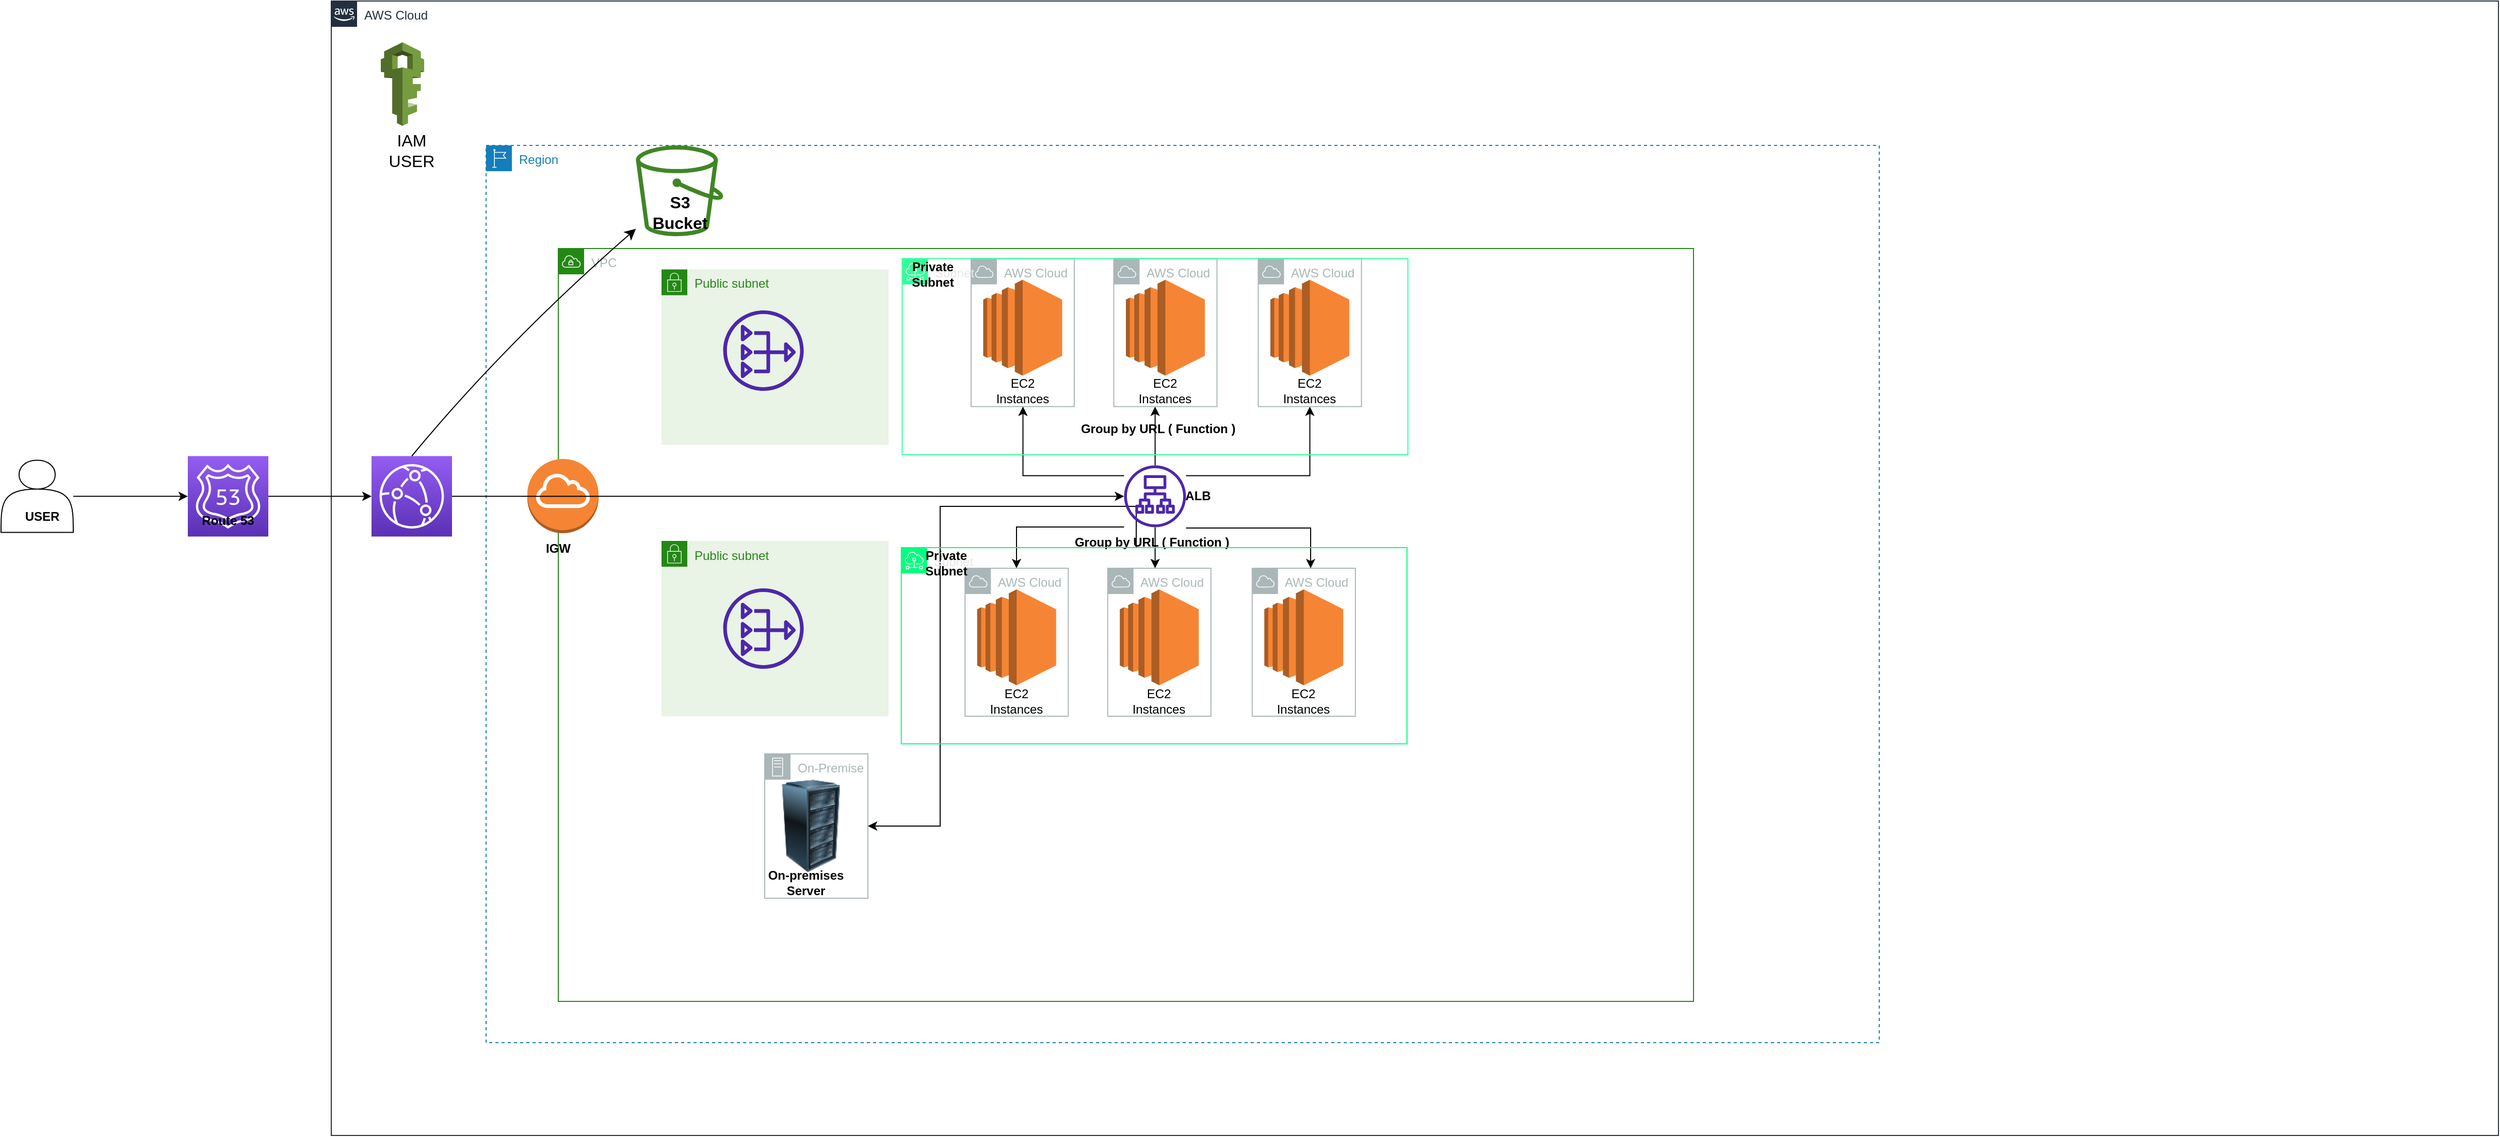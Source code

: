 <mxfile version="21.1.5" type="github">
  <diagram id="Ht1M8jgEwFfnCIfOTk4-" name="Page-1">
    <mxGraphModel dx="2357" dy="1656" grid="1" gridSize="10" guides="1" tooltips="1" connect="1" arrows="1" fold="1" page="1" pageScale="1" pageWidth="1169" pageHeight="827" math="0" shadow="0">
      <root>
        <mxCell id="0" />
        <mxCell id="1" parent="0" />
        <mxCell id="IgCXTQMukGuZrth8DPhS-2" value="AWS Cloud" style="points=[[0,0],[0.25,0],[0.5,0],[0.75,0],[1,0],[1,0.25],[1,0.5],[1,0.75],[1,1],[0.75,1],[0.5,1],[0.25,1],[0,1],[0,0.75],[0,0.5],[0,0.25]];outlineConnect=0;gradientColor=none;html=1;whiteSpace=wrap;fontSize=12;fontStyle=0;container=1;pointerEvents=0;collapsible=0;recursiveResize=0;shape=mxgraph.aws4.group;grIcon=mxgraph.aws4.group_aws_cloud_alt;strokeColor=#232F3E;fillColor=none;verticalAlign=top;align=left;spacingLeft=30;fontColor=#232F3E;dashed=0;" parent="1" vertex="1">
          <mxGeometry x="-660" y="-230" width="2100" height="1100" as="geometry" />
        </mxCell>
        <mxCell id="IgCXTQMukGuZrth8DPhS-18" value="&lt;b&gt;Cloud Front&lt;/b&gt;" style="text;strokeColor=none;align=center;fillColor=none;html=1;verticalAlign=middle;whiteSpace=wrap;rounded=0;" parent="IgCXTQMukGuZrth8DPhS-2" vertex="1">
          <mxGeometry x="57" y="490" width="60" height="30" as="geometry" />
        </mxCell>
        <mxCell id="r6WSz_JVBPb8-_I4pMfm-1" value="" style="outlineConnect=0;dashed=0;verticalLabelPosition=bottom;verticalAlign=top;align=center;html=1;shape=mxgraph.aws3.iam;fillColor=#759C3E;gradientColor=none;fontSize=16;" parent="IgCXTQMukGuZrth8DPhS-2" vertex="1">
          <mxGeometry x="48" y="40" width="42" height="81" as="geometry" />
        </mxCell>
        <mxCell id="r6WSz_JVBPb8-_I4pMfm-2" value="IAM USER" style="text;strokeColor=none;align=center;fillColor=none;html=1;verticalAlign=middle;whiteSpace=wrap;rounded=0;fontSize=16;" parent="IgCXTQMukGuZrth8DPhS-2" vertex="1">
          <mxGeometry x="48" y="130" width="60" height="30" as="geometry" />
        </mxCell>
        <mxCell id="IgCXTQMukGuZrth8DPhS-12" value="Region" style="points=[[0,0],[0.25,0],[0.5,0],[0.75,0],[1,0],[1,0.25],[1,0.5],[1,0.75],[1,1],[0.75,1],[0.5,1],[0.25,1],[0,1],[0,0.75],[0,0.5],[0,0.25]];outlineConnect=0;gradientColor=none;html=1;whiteSpace=wrap;fontSize=12;fontStyle=0;container=1;pointerEvents=0;collapsible=0;recursiveResize=0;shape=mxgraph.aws4.group;grIcon=mxgraph.aws4.group_region;strokeColor=#147EBA;fillColor=none;verticalAlign=top;align=left;spacingLeft=30;fontColor=#147EBA;dashed=1;" parent="IgCXTQMukGuZrth8DPhS-2" vertex="1">
          <mxGeometry x="150" y="140" width="1350" height="870" as="geometry" />
        </mxCell>
        <mxCell id="r6WSz_JVBPb8-_I4pMfm-3" value="" style="sketch=0;outlineConnect=0;fontColor=#232F3E;gradientColor=none;fillColor=#3F8624;strokeColor=none;dashed=0;verticalLabelPosition=bottom;verticalAlign=top;align=center;html=1;fontSize=12;fontStyle=0;aspect=fixed;pointerEvents=1;shape=mxgraph.aws4.bucket;" parent="IgCXTQMukGuZrth8DPhS-12" vertex="1">
          <mxGeometry x="145.19" width="84.62" height="88" as="geometry" />
        </mxCell>
        <mxCell id="r6WSz_JVBPb8-_I4pMfm-4" value="&lt;b&gt;S3 Bucket&lt;/b&gt;" style="text;strokeColor=none;align=center;fillColor=none;html=1;verticalAlign=middle;whiteSpace=wrap;rounded=0;fontSize=16;" parent="IgCXTQMukGuZrth8DPhS-12" vertex="1">
          <mxGeometry x="157.5" y="50" width="60" height="30" as="geometry" />
        </mxCell>
        <mxCell id="IgCXTQMukGuZrth8DPhS-20" value="VPC" style="points=[[0,0],[0.25,0],[0.5,0],[0.75,0],[1,0],[1,0.25],[1,0.5],[1,0.75],[1,1],[0.75,1],[0.5,1],[0.25,1],[0,1],[0,0.75],[0,0.5],[0,0.25]];outlineConnect=0;gradientColor=none;html=1;whiteSpace=wrap;fontSize=12;fontStyle=0;container=1;pointerEvents=0;collapsible=0;recursiveResize=0;shape=mxgraph.aws4.group;grIcon=mxgraph.aws4.group_vpc;strokeColor=#248814;fillColor=none;verticalAlign=top;align=left;spacingLeft=30;fontColor=#AAB7B8;dashed=0;" parent="IgCXTQMukGuZrth8DPhS-12" vertex="1">
          <mxGeometry x="70" y="100" width="1100" height="730" as="geometry" />
        </mxCell>
        <mxCell id="IgCXTQMukGuZrth8DPhS-19" value="" style="outlineConnect=0;dashed=0;verticalLabelPosition=bottom;verticalAlign=top;align=center;html=1;shape=mxgraph.aws3.ec2;fillColor=#F58534;gradientColor=none;" parent="IgCXTQMukGuZrth8DPhS-20" vertex="1">
          <mxGeometry x="411.75" y="30.25" width="76.5" height="93" as="geometry" />
        </mxCell>
        <mxCell id="IgCXTQMukGuZrth8DPhS-21" value="EC2 Instances" style="text;strokeColor=none;align=center;fillColor=none;html=1;verticalAlign=middle;whiteSpace=wrap;rounded=0;" parent="IgCXTQMukGuZrth8DPhS-20" vertex="1">
          <mxGeometry x="420" y="123.25" width="60" height="30" as="geometry" />
        </mxCell>
        <mxCell id="IgCXTQMukGuZrth8DPhS-23" value="On-Premise" style="sketch=0;outlineConnect=0;gradientColor=none;html=1;whiteSpace=wrap;fontSize=12;fontStyle=0;shape=mxgraph.aws4.group;grIcon=mxgraph.aws4.group_on_premise;strokeColor=#AAB7B8;fillColor=none;verticalAlign=top;align=left;spacingLeft=30;fontColor=#AAB7B8;dashed=0;" parent="IgCXTQMukGuZrth8DPhS-20" vertex="1">
          <mxGeometry x="200" y="490" width="100" height="140" as="geometry" />
        </mxCell>
        <mxCell id="IgCXTQMukGuZrth8DPhS-24" value="" style="image;html=1;image=img/lib/clip_art/computers/Server_Rack_128x128.png" parent="IgCXTQMukGuZrth8DPhS-20" vertex="1">
          <mxGeometry x="200" y="515" width="90" height="90" as="geometry" />
        </mxCell>
        <mxCell id="IgCXTQMukGuZrth8DPhS-25" value="AWS Cloud" style="sketch=0;outlineConnect=0;gradientColor=none;html=1;whiteSpace=wrap;fontSize=12;fontStyle=0;shape=mxgraph.aws4.group;grIcon=mxgraph.aws4.group_aws_cloud;strokeColor=#AAB7B8;fillColor=none;verticalAlign=top;align=left;spacingLeft=30;fontColor=#AAB7B8;dashed=0;" parent="IgCXTQMukGuZrth8DPhS-20" vertex="1">
          <mxGeometry x="400" y="9.75" width="100" height="143.5" as="geometry" />
        </mxCell>
        <mxCell id="IgCXTQMukGuZrth8DPhS-27" style="edgeStyle=orthogonalEdgeStyle;rounded=0;orthogonalLoop=1;jettySize=auto;html=1;" parent="IgCXTQMukGuZrth8DPhS-20" source="UFWAyGBda8T7piXSCeyq-30" target="IgCXTQMukGuZrth8DPhS-23" edge="1">
          <mxGeometry relative="1" as="geometry">
            <Array as="points">
              <mxPoint x="560" y="250" />
              <mxPoint x="370" y="250" />
              <mxPoint x="370" y="560" />
            </Array>
          </mxGeometry>
        </mxCell>
        <mxCell id="IgCXTQMukGuZrth8DPhS-46" style="edgeStyle=orthogonalEdgeStyle;rounded=0;orthogonalLoop=1;jettySize=auto;html=1;" parent="IgCXTQMukGuZrth8DPhS-20" source="IgCXTQMukGuZrth8DPhS-14" target="IgCXTQMukGuZrth8DPhS-41" edge="1">
          <mxGeometry relative="1" as="geometry">
            <Array as="points">
              <mxPoint x="578.25" y="180.25" />
              <mxPoint x="578.25" y="180.25" />
            </Array>
          </mxGeometry>
        </mxCell>
        <mxCell id="IgCXTQMukGuZrth8DPhS-48" style="edgeStyle=orthogonalEdgeStyle;rounded=0;orthogonalLoop=1;jettySize=auto;html=1;" parent="IgCXTQMukGuZrth8DPhS-20" source="IgCXTQMukGuZrth8DPhS-14" target="IgCXTQMukGuZrth8DPhS-44" edge="1">
          <mxGeometry relative="1" as="geometry">
            <Array as="points">
              <mxPoint x="728.25" y="220.25" />
            </Array>
          </mxGeometry>
        </mxCell>
        <mxCell id="UFWAyGBda8T7piXSCeyq-20" value="" style="edgeStyle=orthogonalEdgeStyle;rounded=0;orthogonalLoop=1;jettySize=auto;html=1;" edge="1" parent="IgCXTQMukGuZrth8DPhS-20" source="IgCXTQMukGuZrth8DPhS-14" target="UFWAyGBda8T7piXSCeyq-15">
          <mxGeometry relative="1" as="geometry">
            <Array as="points">
              <mxPoint x="578" y="300" />
              <mxPoint x="578" y="300" />
            </Array>
          </mxGeometry>
        </mxCell>
        <mxCell id="UFWAyGBda8T7piXSCeyq-21" style="edgeStyle=orthogonalEdgeStyle;rounded=0;orthogonalLoop=1;jettySize=auto;html=1;" edge="1" parent="IgCXTQMukGuZrth8DPhS-20" source="IgCXTQMukGuZrth8DPhS-14" target="UFWAyGBda8T7piXSCeyq-9">
          <mxGeometry relative="1" as="geometry">
            <Array as="points">
              <mxPoint x="444" y="270" />
            </Array>
          </mxGeometry>
        </mxCell>
        <mxCell id="IgCXTQMukGuZrth8DPhS-14" value="" style="sketch=0;outlineConnect=0;fontColor=#232F3E;gradientColor=none;fillColor=#4D27AA;strokeColor=none;dashed=0;verticalLabelPosition=bottom;verticalAlign=top;align=center;html=1;fontSize=12;fontStyle=0;aspect=fixed;pointerEvents=1;shape=mxgraph.aws4.application_load_balancer;" parent="IgCXTQMukGuZrth8DPhS-20" vertex="1">
          <mxGeometry x="548.25" y="210.25" width="60" height="60" as="geometry" />
        </mxCell>
        <mxCell id="IgCXTQMukGuZrth8DPhS-26" style="edgeStyle=orthogonalEdgeStyle;rounded=0;orthogonalLoop=1;jettySize=auto;html=1;" parent="IgCXTQMukGuZrth8DPhS-20" source="IgCXTQMukGuZrth8DPhS-14" target="IgCXTQMukGuZrth8DPhS-25" edge="1">
          <mxGeometry relative="1" as="geometry">
            <Array as="points">
              <mxPoint x="450.25" y="220.25" />
            </Array>
          </mxGeometry>
        </mxCell>
        <mxCell id="IgCXTQMukGuZrth8DPhS-28" value="&lt;b&gt;On-premises Server&lt;/b&gt;" style="text;strokeColor=none;align=center;fillColor=none;html=1;verticalAlign=middle;whiteSpace=wrap;rounded=0;" parent="IgCXTQMukGuZrth8DPhS-20" vertex="1">
          <mxGeometry x="190" y="600" width="100" height="30" as="geometry" />
        </mxCell>
        <mxCell id="IgCXTQMukGuZrth8DPhS-39" value="" style="outlineConnect=0;dashed=0;verticalLabelPosition=bottom;verticalAlign=top;align=center;html=1;shape=mxgraph.aws3.ec2;fillColor=#F58534;gradientColor=none;" parent="IgCXTQMukGuZrth8DPhS-20" vertex="1">
          <mxGeometry x="550" y="30.25" width="76.5" height="93" as="geometry" />
        </mxCell>
        <mxCell id="IgCXTQMukGuZrth8DPhS-40" value="EC2 Instances" style="text;strokeColor=none;align=center;fillColor=none;html=1;verticalAlign=middle;whiteSpace=wrap;rounded=0;" parent="IgCXTQMukGuZrth8DPhS-20" vertex="1">
          <mxGeometry x="558.25" y="123.25" width="60" height="30" as="geometry" />
        </mxCell>
        <mxCell id="IgCXTQMukGuZrth8DPhS-41" value="AWS Cloud" style="sketch=0;outlineConnect=0;gradientColor=none;html=1;whiteSpace=wrap;fontSize=12;fontStyle=0;shape=mxgraph.aws4.group;grIcon=mxgraph.aws4.group_aws_cloud;strokeColor=#AAB7B8;fillColor=none;verticalAlign=top;align=left;spacingLeft=30;fontColor=#AAB7B8;dashed=0;" parent="IgCXTQMukGuZrth8DPhS-20" vertex="1">
          <mxGeometry x="538.25" y="9.75" width="100" height="143.5" as="geometry" />
        </mxCell>
        <mxCell id="IgCXTQMukGuZrth8DPhS-42" value="" style="outlineConnect=0;dashed=0;verticalLabelPosition=bottom;verticalAlign=top;align=center;html=1;shape=mxgraph.aws3.ec2;fillColor=#F58534;gradientColor=none;" parent="IgCXTQMukGuZrth8DPhS-20" vertex="1">
          <mxGeometry x="690" y="30.25" width="76.5" height="93" as="geometry" />
        </mxCell>
        <mxCell id="IgCXTQMukGuZrth8DPhS-43" value="EC2 Instances" style="text;strokeColor=none;align=center;fillColor=none;html=1;verticalAlign=middle;whiteSpace=wrap;rounded=0;" parent="IgCXTQMukGuZrth8DPhS-20" vertex="1">
          <mxGeometry x="698.25" y="123.25" width="60" height="30" as="geometry" />
        </mxCell>
        <mxCell id="IgCXTQMukGuZrth8DPhS-44" value="AWS Cloud" style="sketch=0;outlineConnect=0;gradientColor=none;html=1;whiteSpace=wrap;fontSize=12;fontStyle=0;shape=mxgraph.aws4.group;grIcon=mxgraph.aws4.group_aws_cloud;strokeColor=#AAB7B8;fillColor=none;verticalAlign=top;align=left;spacingLeft=30;fontColor=#AAB7B8;dashed=0;" parent="IgCXTQMukGuZrth8DPhS-20" vertex="1">
          <mxGeometry x="678.25" y="9.75" width="100" height="143.5" as="geometry" />
        </mxCell>
        <mxCell id="IgCXTQMukGuZrth8DPhS-50" value="&lt;b&gt;Group by URL ( Function )&amp;nbsp;&lt;/b&gt;" style="text;strokeColor=none;align=center;fillColor=none;html=1;verticalAlign=middle;whiteSpace=wrap;rounded=0;" parent="IgCXTQMukGuZrth8DPhS-20" vertex="1">
          <mxGeometry x="488.25" y="160.25" width="190" height="30" as="geometry" />
        </mxCell>
        <mxCell id="IgCXTQMukGuZrth8DPhS-17" value="&lt;b&gt;ALB&lt;/b&gt;" style="text;strokeColor=none;align=center;fillColor=none;html=1;verticalAlign=middle;whiteSpace=wrap;rounded=0;" parent="IgCXTQMukGuZrth8DPhS-20" vertex="1">
          <mxGeometry x="590" y="225.25" width="60" height="30" as="geometry" />
        </mxCell>
        <mxCell id="UFWAyGBda8T7piXSCeyq-2" value="" style="outlineConnect=0;dashed=0;verticalLabelPosition=bottom;verticalAlign=top;align=center;html=1;shape=mxgraph.aws3.internet_gateway;fillColor=#F58534;gradientColor=none;" vertex="1" parent="IgCXTQMukGuZrth8DPhS-20">
          <mxGeometry x="-30" y="204" width="69" height="72" as="geometry" />
        </mxCell>
        <mxCell id="UFWAyGBda8T7piXSCeyq-3" value="&lt;b&gt;IGW&lt;/b&gt;" style="text;strokeColor=none;align=center;fillColor=none;html=1;verticalAlign=middle;whiteSpace=wrap;rounded=0;" vertex="1" parent="IgCXTQMukGuZrth8DPhS-20">
          <mxGeometry x="-30" y="276" width="60" height="30" as="geometry" />
        </mxCell>
        <mxCell id="UFWAyGBda8T7piXSCeyq-4" value="Public subnet" style="points=[[0,0],[0.25,0],[0.5,0],[0.75,0],[1,0],[1,0.25],[1,0.5],[1,0.75],[1,1],[0.75,1],[0.5,1],[0.25,1],[0,1],[0,0.75],[0,0.5],[0,0.25]];outlineConnect=0;gradientColor=none;html=1;whiteSpace=wrap;fontSize=12;fontStyle=0;container=1;pointerEvents=0;collapsible=0;recursiveResize=0;shape=mxgraph.aws4.group;grIcon=mxgraph.aws4.group_security_group;grStroke=0;strokeColor=#248814;fillColor=#E9F3E6;verticalAlign=top;align=left;spacingLeft=30;fontColor=#248814;dashed=0;" vertex="1" parent="IgCXTQMukGuZrth8DPhS-20">
          <mxGeometry x="100" y="283.5" width="220" height="170" as="geometry" />
        </mxCell>
        <mxCell id="UFWAyGBda8T7piXSCeyq-34" value="" style="sketch=0;outlineConnect=0;fontColor=#232F3E;gradientColor=none;fillColor=#4D27AA;strokeColor=none;dashed=0;verticalLabelPosition=bottom;verticalAlign=top;align=center;html=1;fontSize=12;fontStyle=0;aspect=fixed;pointerEvents=1;shape=mxgraph.aws4.nat_gateway;" vertex="1" parent="UFWAyGBda8T7piXSCeyq-4">
          <mxGeometry x="59.81" y="46" width="78" height="78" as="geometry" />
        </mxCell>
        <mxCell id="UFWAyGBda8T7piXSCeyq-7" value="" style="outlineConnect=0;dashed=0;verticalLabelPosition=bottom;verticalAlign=top;align=center;html=1;shape=mxgraph.aws3.ec2;fillColor=#F58534;gradientColor=none;" vertex="1" parent="IgCXTQMukGuZrth8DPhS-20">
          <mxGeometry x="405.88" y="330.5" width="76.5" height="93" as="geometry" />
        </mxCell>
        <mxCell id="UFWAyGBda8T7piXSCeyq-8" value="EC2 Instances" style="text;strokeColor=none;align=center;fillColor=none;html=1;verticalAlign=middle;whiteSpace=wrap;rounded=0;" vertex="1" parent="IgCXTQMukGuZrth8DPhS-20">
          <mxGeometry x="414.13" y="423.5" width="60" height="30" as="geometry" />
        </mxCell>
        <mxCell id="UFWAyGBda8T7piXSCeyq-9" value="AWS Cloud" style="sketch=0;outlineConnect=0;gradientColor=none;html=1;whiteSpace=wrap;fontSize=12;fontStyle=0;shape=mxgraph.aws4.group;grIcon=mxgraph.aws4.group_aws_cloud;strokeColor=#AAB7B8;fillColor=none;verticalAlign=top;align=left;spacingLeft=30;fontColor=#AAB7B8;dashed=0;" vertex="1" parent="IgCXTQMukGuZrth8DPhS-20">
          <mxGeometry x="394.13" y="310" width="100" height="143.5" as="geometry" />
        </mxCell>
        <mxCell id="UFWAyGBda8T7piXSCeyq-13" value="" style="outlineConnect=0;dashed=0;verticalLabelPosition=bottom;verticalAlign=top;align=center;html=1;shape=mxgraph.aws3.ec2;fillColor=#F58534;gradientColor=none;" vertex="1" parent="IgCXTQMukGuZrth8DPhS-20">
          <mxGeometry x="544.13" y="330.5" width="76.5" height="93" as="geometry" />
        </mxCell>
        <mxCell id="UFWAyGBda8T7piXSCeyq-14" value="EC2 Instances" style="text;strokeColor=none;align=center;fillColor=none;html=1;verticalAlign=middle;whiteSpace=wrap;rounded=0;" vertex="1" parent="IgCXTQMukGuZrth8DPhS-20">
          <mxGeometry x="552.38" y="423.5" width="60" height="30" as="geometry" />
        </mxCell>
        <mxCell id="UFWAyGBda8T7piXSCeyq-15" value="AWS Cloud" style="sketch=0;outlineConnect=0;gradientColor=none;html=1;whiteSpace=wrap;fontSize=12;fontStyle=0;shape=mxgraph.aws4.group;grIcon=mxgraph.aws4.group_aws_cloud;strokeColor=#AAB7B8;fillColor=none;verticalAlign=top;align=left;spacingLeft=30;fontColor=#AAB7B8;dashed=0;" vertex="1" parent="IgCXTQMukGuZrth8DPhS-20">
          <mxGeometry x="532.38" y="310" width="100" height="143.5" as="geometry" />
        </mxCell>
        <mxCell id="UFWAyGBda8T7piXSCeyq-16" value="" style="outlineConnect=0;dashed=0;verticalLabelPosition=bottom;verticalAlign=top;align=center;html=1;shape=mxgraph.aws3.ec2;fillColor=#F58534;gradientColor=none;" vertex="1" parent="IgCXTQMukGuZrth8DPhS-20">
          <mxGeometry x="684.13" y="330.5" width="76.5" height="93" as="geometry" />
        </mxCell>
        <mxCell id="UFWAyGBda8T7piXSCeyq-17" value="EC2 Instances" style="text;strokeColor=none;align=center;fillColor=none;html=1;verticalAlign=middle;whiteSpace=wrap;rounded=0;" vertex="1" parent="IgCXTQMukGuZrth8DPhS-20">
          <mxGeometry x="692.38" y="423.5" width="60" height="30" as="geometry" />
        </mxCell>
        <mxCell id="UFWAyGBda8T7piXSCeyq-18" value="&lt;b&gt;Group by URL ( Function )&amp;nbsp;&lt;/b&gt;" style="text;strokeColor=none;align=center;fillColor=none;html=1;verticalAlign=middle;whiteSpace=wrap;rounded=0;" vertex="1" parent="IgCXTQMukGuZrth8DPhS-20">
          <mxGeometry x="482.38" y="270.25" width="190" height="30" as="geometry" />
        </mxCell>
        <mxCell id="UFWAyGBda8T7piXSCeyq-19" value="AWS Cloud" style="sketch=0;outlineConnect=0;gradientColor=none;html=1;whiteSpace=wrap;fontSize=12;fontStyle=0;shape=mxgraph.aws4.group;grIcon=mxgraph.aws4.group_aws_cloud;strokeColor=#AAB7B8;fillColor=none;verticalAlign=top;align=left;spacingLeft=30;fontColor=#AAB7B8;dashed=0;" vertex="1" parent="IgCXTQMukGuZrth8DPhS-20">
          <mxGeometry x="672.38" y="310" width="100" height="143.5" as="geometry" />
        </mxCell>
        <mxCell id="UFWAyGBda8T7piXSCeyq-25" style="edgeStyle=orthogonalEdgeStyle;rounded=0;orthogonalLoop=1;jettySize=auto;html=1;" edge="1" parent="IgCXTQMukGuZrth8DPhS-20" target="UFWAyGBda8T7piXSCeyq-19">
          <mxGeometry relative="1" as="geometry">
            <Array as="points">
              <mxPoint x="729" y="271" />
            </Array>
            <mxPoint x="608.25" y="271" as="sourcePoint" />
            <mxPoint x="728.25" y="204" as="targetPoint" />
          </mxGeometry>
        </mxCell>
        <mxCell id="UFWAyGBda8T7piXSCeyq-6" value="Public subnet" style="points=[[0,0],[0.25,0],[0.5,0],[0.75,0],[1,0],[1,0.25],[1,0.5],[1,0.75],[1,1],[0.75,1],[0.5,1],[0.25,1],[0,1],[0,0.75],[0,0.5],[0,0.25]];outlineConnect=0;gradientColor=none;html=1;whiteSpace=wrap;fontSize=12;fontStyle=0;container=1;pointerEvents=0;collapsible=0;recursiveResize=0;shape=mxgraph.aws4.group;grIcon=mxgraph.aws4.group_security_group;grStroke=0;strokeColor=#248814;fillColor=#E9F3E6;verticalAlign=top;align=left;spacingLeft=30;fontColor=#248814;dashed=0;" vertex="1" parent="IgCXTQMukGuZrth8DPhS-20">
          <mxGeometry x="100" y="20.25" width="220" height="170" as="geometry" />
        </mxCell>
        <mxCell id="UFWAyGBda8T7piXSCeyq-33" value="" style="sketch=0;outlineConnect=0;fontColor=#232F3E;gradientColor=none;fillColor=#4D27AA;strokeColor=none;dashed=0;verticalLabelPosition=bottom;verticalAlign=top;align=center;html=1;fontSize=12;fontStyle=0;aspect=fixed;pointerEvents=1;shape=mxgraph.aws4.nat_gateway;" vertex="1" parent="UFWAyGBda8T7piXSCeyq-6">
          <mxGeometry x="59.81" y="39.75" width="78" height="78" as="geometry" />
        </mxCell>
        <mxCell id="UFWAyGBda8T7piXSCeyq-28" value="Subnet" style="sketch=0;outlineConnect=0;gradientColor=none;html=1;whiteSpace=wrap;fontSize=12;fontStyle=0;shape=mxgraph.aws4.group;grIcon=mxgraph.aws4.group_subnet;strokeColor=#33FF99;fillColor=none;verticalAlign=top;align=left;spacingLeft=30;fontColor=#E8E8E8;dashed=0;" vertex="1" parent="IgCXTQMukGuZrth8DPhS-20">
          <mxGeometry x="333.25" y="9.75" width="490" height="190.25" as="geometry" />
        </mxCell>
        <mxCell id="UFWAyGBda8T7piXSCeyq-29" value="&lt;b&gt;Private Subnet&lt;/b&gt;" style="text;strokeColor=none;align=center;fillColor=none;html=1;verticalAlign=middle;whiteSpace=wrap;rounded=0;" vertex="1" parent="IgCXTQMukGuZrth8DPhS-20">
          <mxGeometry x="333.25" y="9.75" width="60" height="30" as="geometry" />
        </mxCell>
        <mxCell id="UFWAyGBda8T7piXSCeyq-30" value="Subnet" style="sketch=0;outlineConnect=0;gradientColor=none;html=1;whiteSpace=wrap;fontSize=12;fontStyle=0;shape=mxgraph.aws4.group;grIcon=mxgraph.aws4.group_subnet;strokeColor=#00FF80;fillColor=none;verticalAlign=top;align=left;spacingLeft=30;fontColor=#E8E8E8;dashed=0;" vertex="1" parent="IgCXTQMukGuZrth8DPhS-20">
          <mxGeometry x="332.38" y="290" width="490" height="190.25" as="geometry" />
        </mxCell>
        <mxCell id="UFWAyGBda8T7piXSCeyq-32" value="&lt;b&gt;Private Subnet&lt;/b&gt;" style="text;strokeColor=none;align=center;fillColor=none;html=1;verticalAlign=middle;whiteSpace=wrap;rounded=0;" vertex="1" parent="IgCXTQMukGuZrth8DPhS-20">
          <mxGeometry x="345.88" y="290" width="60" height="30" as="geometry" />
        </mxCell>
        <mxCell id="IgCXTQMukGuZrth8DPhS-10" value="" style="sketch=0;points=[[0,0,0],[0.25,0,0],[0.5,0,0],[0.75,0,0],[1,0,0],[0,1,0],[0.25,1,0],[0.5,1,0],[0.75,1,0],[1,1,0],[0,0.25,0],[0,0.5,0],[0,0.75,0],[1,0.25,0],[1,0.5,0],[1,0.75,0]];outlineConnect=0;fontColor=#232F3E;gradientColor=#945DF2;gradientDirection=north;fillColor=#5A30B5;strokeColor=#ffffff;dashed=0;verticalLabelPosition=bottom;verticalAlign=top;align=center;html=1;fontSize=12;fontStyle=0;aspect=fixed;shape=mxgraph.aws4.resourceIcon;resIcon=mxgraph.aws4.cloudfront;" parent="IgCXTQMukGuZrth8DPhS-2" vertex="1">
          <mxGeometry x="39" y="441.25" width="78" height="78" as="geometry" />
        </mxCell>
        <mxCell id="IgCXTQMukGuZrth8DPhS-16" style="edgeStyle=orthogonalEdgeStyle;rounded=0;orthogonalLoop=1;jettySize=auto;html=1;" parent="IgCXTQMukGuZrth8DPhS-2" source="IgCXTQMukGuZrth8DPhS-10" target="IgCXTQMukGuZrth8DPhS-14" edge="1">
          <mxGeometry relative="1" as="geometry">
            <Array as="points">
              <mxPoint x="390" y="480" />
              <mxPoint x="390" y="480" />
            </Array>
          </mxGeometry>
        </mxCell>
        <mxCell id="r6WSz_JVBPb8-_I4pMfm-6" style="edgeStyle=none;curved=1;rounded=0;orthogonalLoop=1;jettySize=auto;html=1;exitX=0.5;exitY=0;exitDx=0;exitDy=0;exitPerimeter=0;fontSize=12;startSize=8;endSize=8;" parent="IgCXTQMukGuZrth8DPhS-2" source="IgCXTQMukGuZrth8DPhS-10" target="r6WSz_JVBPb8-_I4pMfm-3" edge="1">
          <mxGeometry relative="1" as="geometry">
            <Array as="points">
              <mxPoint x="170" y="330" />
            </Array>
          </mxGeometry>
        </mxCell>
        <mxCell id="IgCXTQMukGuZrth8DPhS-9" style="edgeStyle=orthogonalEdgeStyle;rounded=0;orthogonalLoop=1;jettySize=auto;html=1;entryX=0;entryY=0.5;entryDx=0;entryDy=0;entryPerimeter=0;" parent="1" source="IgCXTQMukGuZrth8DPhS-3" target="IgCXTQMukGuZrth8DPhS-6" edge="1">
          <mxGeometry relative="1" as="geometry" />
        </mxCell>
        <mxCell id="IgCXTQMukGuZrth8DPhS-3" value="" style="shape=actor;whiteSpace=wrap;html=1;" parent="1" vertex="1">
          <mxGeometry x="-980" y="215.25" width="70" height="70" as="geometry" />
        </mxCell>
        <mxCell id="IgCXTQMukGuZrth8DPhS-7" value="&lt;b&gt;USER&lt;/b&gt;" style="text;strokeColor=none;align=center;fillColor=none;html=1;verticalAlign=middle;whiteSpace=wrap;rounded=0;" parent="1" vertex="1">
          <mxGeometry x="-970" y="255" width="60" height="30" as="geometry" />
        </mxCell>
        <mxCell id="IgCXTQMukGuZrth8DPhS-6" value="" style="sketch=0;points=[[0,0,0],[0.25,0,0],[0.5,0,0],[0.75,0,0],[1,0,0],[0,1,0],[0.25,1,0],[0.5,1,0],[0.75,1,0],[1,1,0],[0,0.25,0],[0,0.5,0],[0,0.75,0],[1,0.25,0],[1,0.5,0],[1,0.75,0]];outlineConnect=0;fontColor=#232F3E;gradientColor=#945DF2;gradientDirection=north;fillColor=#5A30B5;strokeColor=#ffffff;dashed=0;verticalLabelPosition=bottom;verticalAlign=top;align=center;html=1;fontSize=12;fontStyle=0;aspect=fixed;shape=mxgraph.aws4.resourceIcon;resIcon=mxgraph.aws4.route_53;" parent="1" vertex="1">
          <mxGeometry x="-799" y="211.25" width="78" height="78" as="geometry" />
        </mxCell>
        <mxCell id="IgCXTQMukGuZrth8DPhS-11" value="" style="edgeStyle=orthogonalEdgeStyle;rounded=0;orthogonalLoop=1;jettySize=auto;html=1;" parent="1" source="IgCXTQMukGuZrth8DPhS-6" target="IgCXTQMukGuZrth8DPhS-10" edge="1">
          <mxGeometry relative="1" as="geometry" />
        </mxCell>
        <mxCell id="IgCXTQMukGuZrth8DPhS-8" value="&lt;b&gt;Route 53&lt;/b&gt;" style="text;strokeColor=none;align=center;fillColor=none;html=1;verticalAlign=middle;whiteSpace=wrap;rounded=0;" parent="1" vertex="1">
          <mxGeometry x="-790" y="259.25" width="60" height="30" as="geometry" />
        </mxCell>
      </root>
    </mxGraphModel>
  </diagram>
</mxfile>
